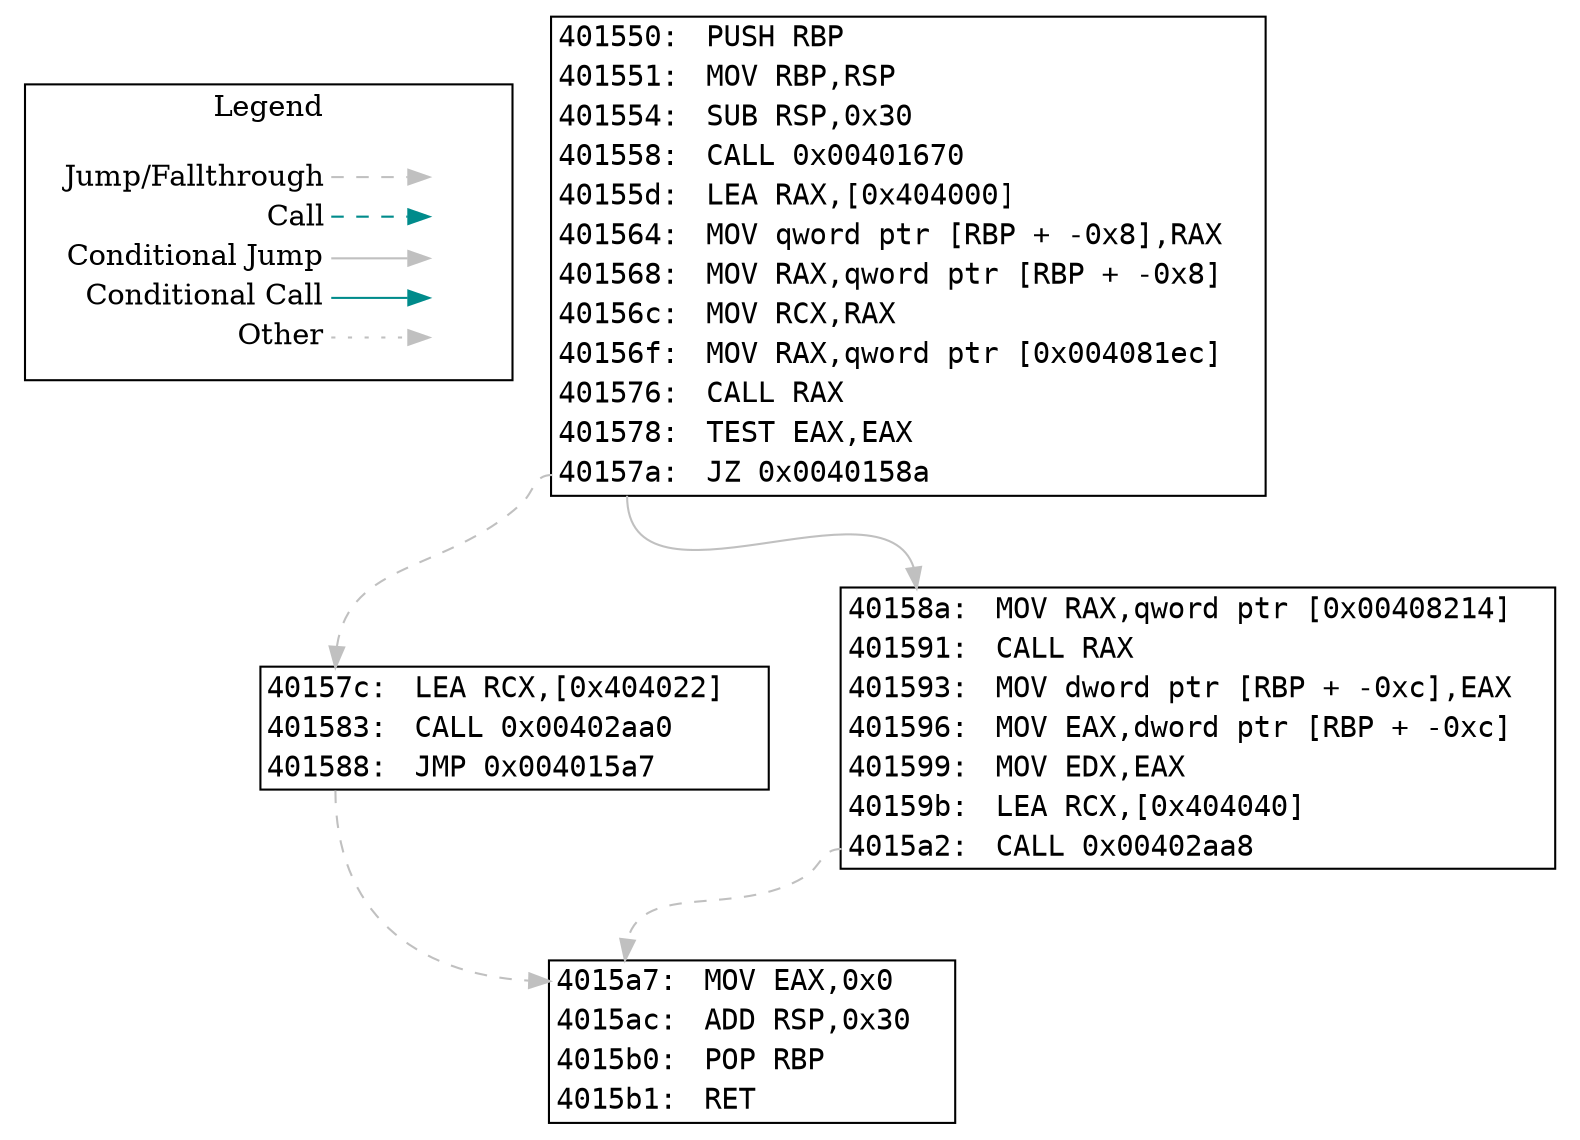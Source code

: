 digraph "func 0x401550" {
  newrank=true;
  // Flow Type Legend
  subgraph cluster_01 { 
    rank=same;
    node [shape=plaintext]
    label = "Legend";
    key [label=<<table border="0" cellpadding="2" cellspacing="0" cellborder="0">
                  <tr><td align="right" port="i1">Jump/Fallthrough</td></tr>
                  <tr><td align="right" port="i2">Call</td></tr>
                  <tr><td align="right" port="i3">Conditional Jump</td></tr>
                  <tr><td align="right" port="i4">Conditional Call</td></tr>
                  <tr><td align="right" port="i5">Other</td></tr>
               </table>>];
    key2 [label=<<table border="0" cellpadding="2" cellspacing="0" cellborder="0">
                   <tr><td port="i1">&nbsp;</td></tr>
                   <tr><td port="i2">&nbsp;</td></tr>
                   <tr><td port="i3">&nbsp;</td></tr>
                   <tr><td port="i4">&nbsp;</td></tr>
                   <tr><td port="i5">&nbsp;</td></tr>
                </table>>];
    key:i1:e -> key2:i1:w [color=gray style=dashed];
    key:i2:e -> key2:i2:w [color=cyan4 style=dashed];
    key:i3:e -> key2:i3:w [color=gray];
    key:i4:e -> key2:i4:w [color=cyan4];
    key:i5:e -> key2:i5:w [color=gray style=dotted];
  }
  bb_401550 [shape=plaintext label=<
    <TABLE BORDER="1" CELLBORDER="0" CELLSPACING="0">
      <TR>
        <TD PORT="insn_401550" ALIGN="RIGHT"><FONT FACE="monospace">401550: </FONT></TD>
        <TD ALIGN="LEFT"><FONT FACE="monospace">PUSH RBP</FONT></TD>
        <TD>&nbsp;&nbsp;&nbsp;</TD> // for spacing
      </TR>
      <TR>
        <TD PORT="insn_401551" ALIGN="RIGHT"><FONT FACE="monospace">401551: </FONT></TD>
        <TD ALIGN="LEFT"><FONT FACE="monospace">MOV RBP,RSP</FONT></TD>
        <TD>&nbsp;&nbsp;&nbsp;</TD> // for spacing
      </TR>
      <TR>
        <TD PORT="insn_401554" ALIGN="RIGHT"><FONT FACE="monospace">401554: </FONT></TD>
        <TD ALIGN="LEFT"><FONT FACE="monospace">SUB RSP,0x30</FONT></TD>
        <TD>&nbsp;&nbsp;&nbsp;</TD> // for spacing
      </TR>
      <TR>
        <TD PORT="insn_401558" ALIGN="RIGHT"><FONT FACE="monospace">401558: </FONT></TD>
        <TD ALIGN="LEFT"><FONT FACE="monospace">CALL 0x00401670</FONT></TD>
        <TD>&nbsp;&nbsp;&nbsp;</TD> // for spacing
      </TR>
      <TR>
        <TD PORT="insn_40155d" ALIGN="RIGHT"><FONT FACE="monospace">40155d: </FONT></TD>
        <TD ALIGN="LEFT"><FONT FACE="monospace">LEA RAX,[0x404000]</FONT></TD>
        <TD>&nbsp;&nbsp;&nbsp;</TD> // for spacing
      </TR>
      <TR>
        <TD PORT="insn_401564" ALIGN="RIGHT"><FONT FACE="monospace">401564: </FONT></TD>
        <TD ALIGN="LEFT"><FONT FACE="monospace">MOV qword ptr [RBP + -0x8],RAX</FONT></TD>
        <TD>&nbsp;&nbsp;&nbsp;</TD> // for spacing
      </TR>
      <TR>
        <TD PORT="insn_401568" ALIGN="RIGHT"><FONT FACE="monospace">401568: </FONT></TD>
        <TD ALIGN="LEFT"><FONT FACE="monospace">MOV RAX,qword ptr [RBP + -0x8]</FONT></TD>
        <TD>&nbsp;&nbsp;&nbsp;</TD> // for spacing
      </TR>
      <TR>
        <TD PORT="insn_40156c" ALIGN="RIGHT"><FONT FACE="monospace">40156c: </FONT></TD>
        <TD ALIGN="LEFT"><FONT FACE="monospace">MOV RCX,RAX</FONT></TD>
        <TD>&nbsp;&nbsp;&nbsp;</TD> // for spacing
      </TR>
      <TR>
        <TD PORT="insn_40156f" ALIGN="RIGHT"><FONT FACE="monospace">40156f: </FONT></TD>
        <TD ALIGN="LEFT"><FONT FACE="monospace">MOV RAX,qword ptr [0x004081ec]</FONT></TD>
        <TD>&nbsp;&nbsp;&nbsp;</TD> // for spacing
      </TR>
      <TR>
        <TD PORT="insn_401576" ALIGN="RIGHT"><FONT FACE="monospace">401576: </FONT></TD>
        <TD ALIGN="LEFT"><FONT FACE="monospace">CALL RAX</FONT></TD>
        <TD>&nbsp;&nbsp;&nbsp;</TD> // for spacing
      </TR>
      <TR>
        <TD PORT="insn_401578" ALIGN="RIGHT"><FONT FACE="monospace">401578: </FONT></TD>
        <TD ALIGN="LEFT"><FONT FACE="monospace">TEST EAX,EAX</FONT></TD>
        <TD>&nbsp;&nbsp;&nbsp;</TD> // for spacing
      </TR>
      <TR>
        <TD PORT="insn_40157a" ALIGN="RIGHT"><FONT FACE="monospace">40157a: </FONT></TD>
        <TD ALIGN="LEFT"><FONT FACE="monospace">JZ 0x0040158a</FONT></TD>
        <TD>&nbsp;&nbsp;&nbsp;</TD> // for spacing
      </TR>
    </TABLE>>];
  bb_40157c [shape=plaintext label=<
    <TABLE BORDER="1" CELLBORDER="0" CELLSPACING="0">
      <TR>
        <TD PORT="insn_40157c" ALIGN="RIGHT"><FONT FACE="monospace">40157c: </FONT></TD>
        <TD ALIGN="LEFT"><FONT FACE="monospace">LEA RCX,[0x404022]</FONT></TD>
        <TD>&nbsp;&nbsp;&nbsp;</TD> // for spacing
      </TR>
      <TR>
        <TD PORT="insn_401583" ALIGN="RIGHT"><FONT FACE="monospace">401583: </FONT></TD>
        <TD ALIGN="LEFT"><FONT FACE="monospace">CALL 0x00402aa0</FONT></TD>
        <TD>&nbsp;&nbsp;&nbsp;</TD> // for spacing
      </TR>
      <TR>
        <TD PORT="insn_401588" ALIGN="RIGHT"><FONT FACE="monospace">401588: </FONT></TD>
        <TD ALIGN="LEFT"><FONT FACE="monospace">JMP 0x004015a7</FONT></TD>
        <TD>&nbsp;&nbsp;&nbsp;</TD> // for spacing
      </TR>
    </TABLE>>];
  bb_40158a [shape=plaintext label=<
    <TABLE BORDER="1" CELLBORDER="0" CELLSPACING="0">
      <TR>
        <TD PORT="insn_40158a" ALIGN="RIGHT"><FONT FACE="monospace">40158a: </FONT></TD>
        <TD ALIGN="LEFT"><FONT FACE="monospace">MOV RAX,qword ptr [0x00408214]</FONT></TD>
        <TD>&nbsp;&nbsp;&nbsp;</TD> // for spacing
      </TR>
      <TR>
        <TD PORT="insn_401591" ALIGN="RIGHT"><FONT FACE="monospace">401591: </FONT></TD>
        <TD ALIGN="LEFT"><FONT FACE="monospace">CALL RAX</FONT></TD>
        <TD>&nbsp;&nbsp;&nbsp;</TD> // for spacing
      </TR>
      <TR>
        <TD PORT="insn_401593" ALIGN="RIGHT"><FONT FACE="monospace">401593: </FONT></TD>
        <TD ALIGN="LEFT"><FONT FACE="monospace">MOV dword ptr [RBP + -0xc],EAX</FONT></TD>
        <TD>&nbsp;&nbsp;&nbsp;</TD> // for spacing
      </TR>
      <TR>
        <TD PORT="insn_401596" ALIGN="RIGHT"><FONT FACE="monospace">401596: </FONT></TD>
        <TD ALIGN="LEFT"><FONT FACE="monospace">MOV EAX,dword ptr [RBP + -0xc]</FONT></TD>
        <TD>&nbsp;&nbsp;&nbsp;</TD> // for spacing
      </TR>
      <TR>
        <TD PORT="insn_401599" ALIGN="RIGHT"><FONT FACE="monospace">401599: </FONT></TD>
        <TD ALIGN="LEFT"><FONT FACE="monospace">MOV EDX,EAX</FONT></TD>
        <TD>&nbsp;&nbsp;&nbsp;</TD> // for spacing
      </TR>
      <TR>
        <TD PORT="insn_40159b" ALIGN="RIGHT"><FONT FACE="monospace">40159b: </FONT></TD>
        <TD ALIGN="LEFT"><FONT FACE="monospace">LEA RCX,[0x404040]</FONT></TD>
        <TD>&nbsp;&nbsp;&nbsp;</TD> // for spacing
      </TR>
      <TR>
        <TD PORT="insn_4015a2" ALIGN="RIGHT"><FONT FACE="monospace">4015a2: </FONT></TD>
        <TD ALIGN="LEFT"><FONT FACE="monospace">CALL 0x00402aa8</FONT></TD>
        <TD>&nbsp;&nbsp;&nbsp;</TD> // for spacing
      </TR>
    </TABLE>>];
  bb_4015a7 [shape=plaintext label=<
    <TABLE BORDER="1" CELLBORDER="0" CELLSPACING="0">
      <TR>
        <TD PORT="insn_4015a7" ALIGN="RIGHT"><FONT FACE="monospace">4015a7: </FONT></TD>
        <TD ALIGN="LEFT"><FONT FACE="monospace">MOV EAX,0x0</FONT></TD>
        <TD>&nbsp;&nbsp;&nbsp;</TD> // for spacing
      </TR>
      <TR>
        <TD PORT="insn_4015ac" ALIGN="RIGHT"><FONT FACE="monospace">4015ac: </FONT></TD>
        <TD ALIGN="LEFT"><FONT FACE="monospace">ADD RSP,0x30</FONT></TD>
        <TD>&nbsp;&nbsp;&nbsp;</TD> // for spacing
      </TR>
      <TR>
        <TD PORT="insn_4015b0" ALIGN="RIGHT"><FONT FACE="monospace">4015b0: </FONT></TD>
        <TD ALIGN="LEFT"><FONT FACE="monospace">POP RBP</FONT></TD>
        <TD>&nbsp;&nbsp;&nbsp;</TD> // for spacing
      </TR>
      <TR>
        <TD PORT="insn_4015b1" ALIGN="RIGHT"><FONT FACE="monospace">4015b1: </FONT></TD>
        <TD ALIGN="LEFT"><FONT FACE="monospace">RET</FONT></TD>
        <TD>&nbsp;&nbsp;&nbsp;</TD> // for spacing
      </TR>
    </TABLE>>];
  bb_40157c:insn_401588 -> bb_4015a7:insn_4015a7 [color=gray style=dashed tooltip="UNCONDITIONAL_JUMP"];
  bb_401550:insn_40157a -> bb_40158a:insn_40158a [color=gray style=solid tooltip="CONDITIONAL_JUMP"];
  bb_401550:insn_40157a -> bb_40157c:insn_40157c [color=gray style=dashed tooltip="FALL_THROUGH"];
  bb_40158a:insn_4015a2 -> bb_4015a7:insn_4015a7 [color=gray style=dashed tooltip="FALL_THROUGH"];
}